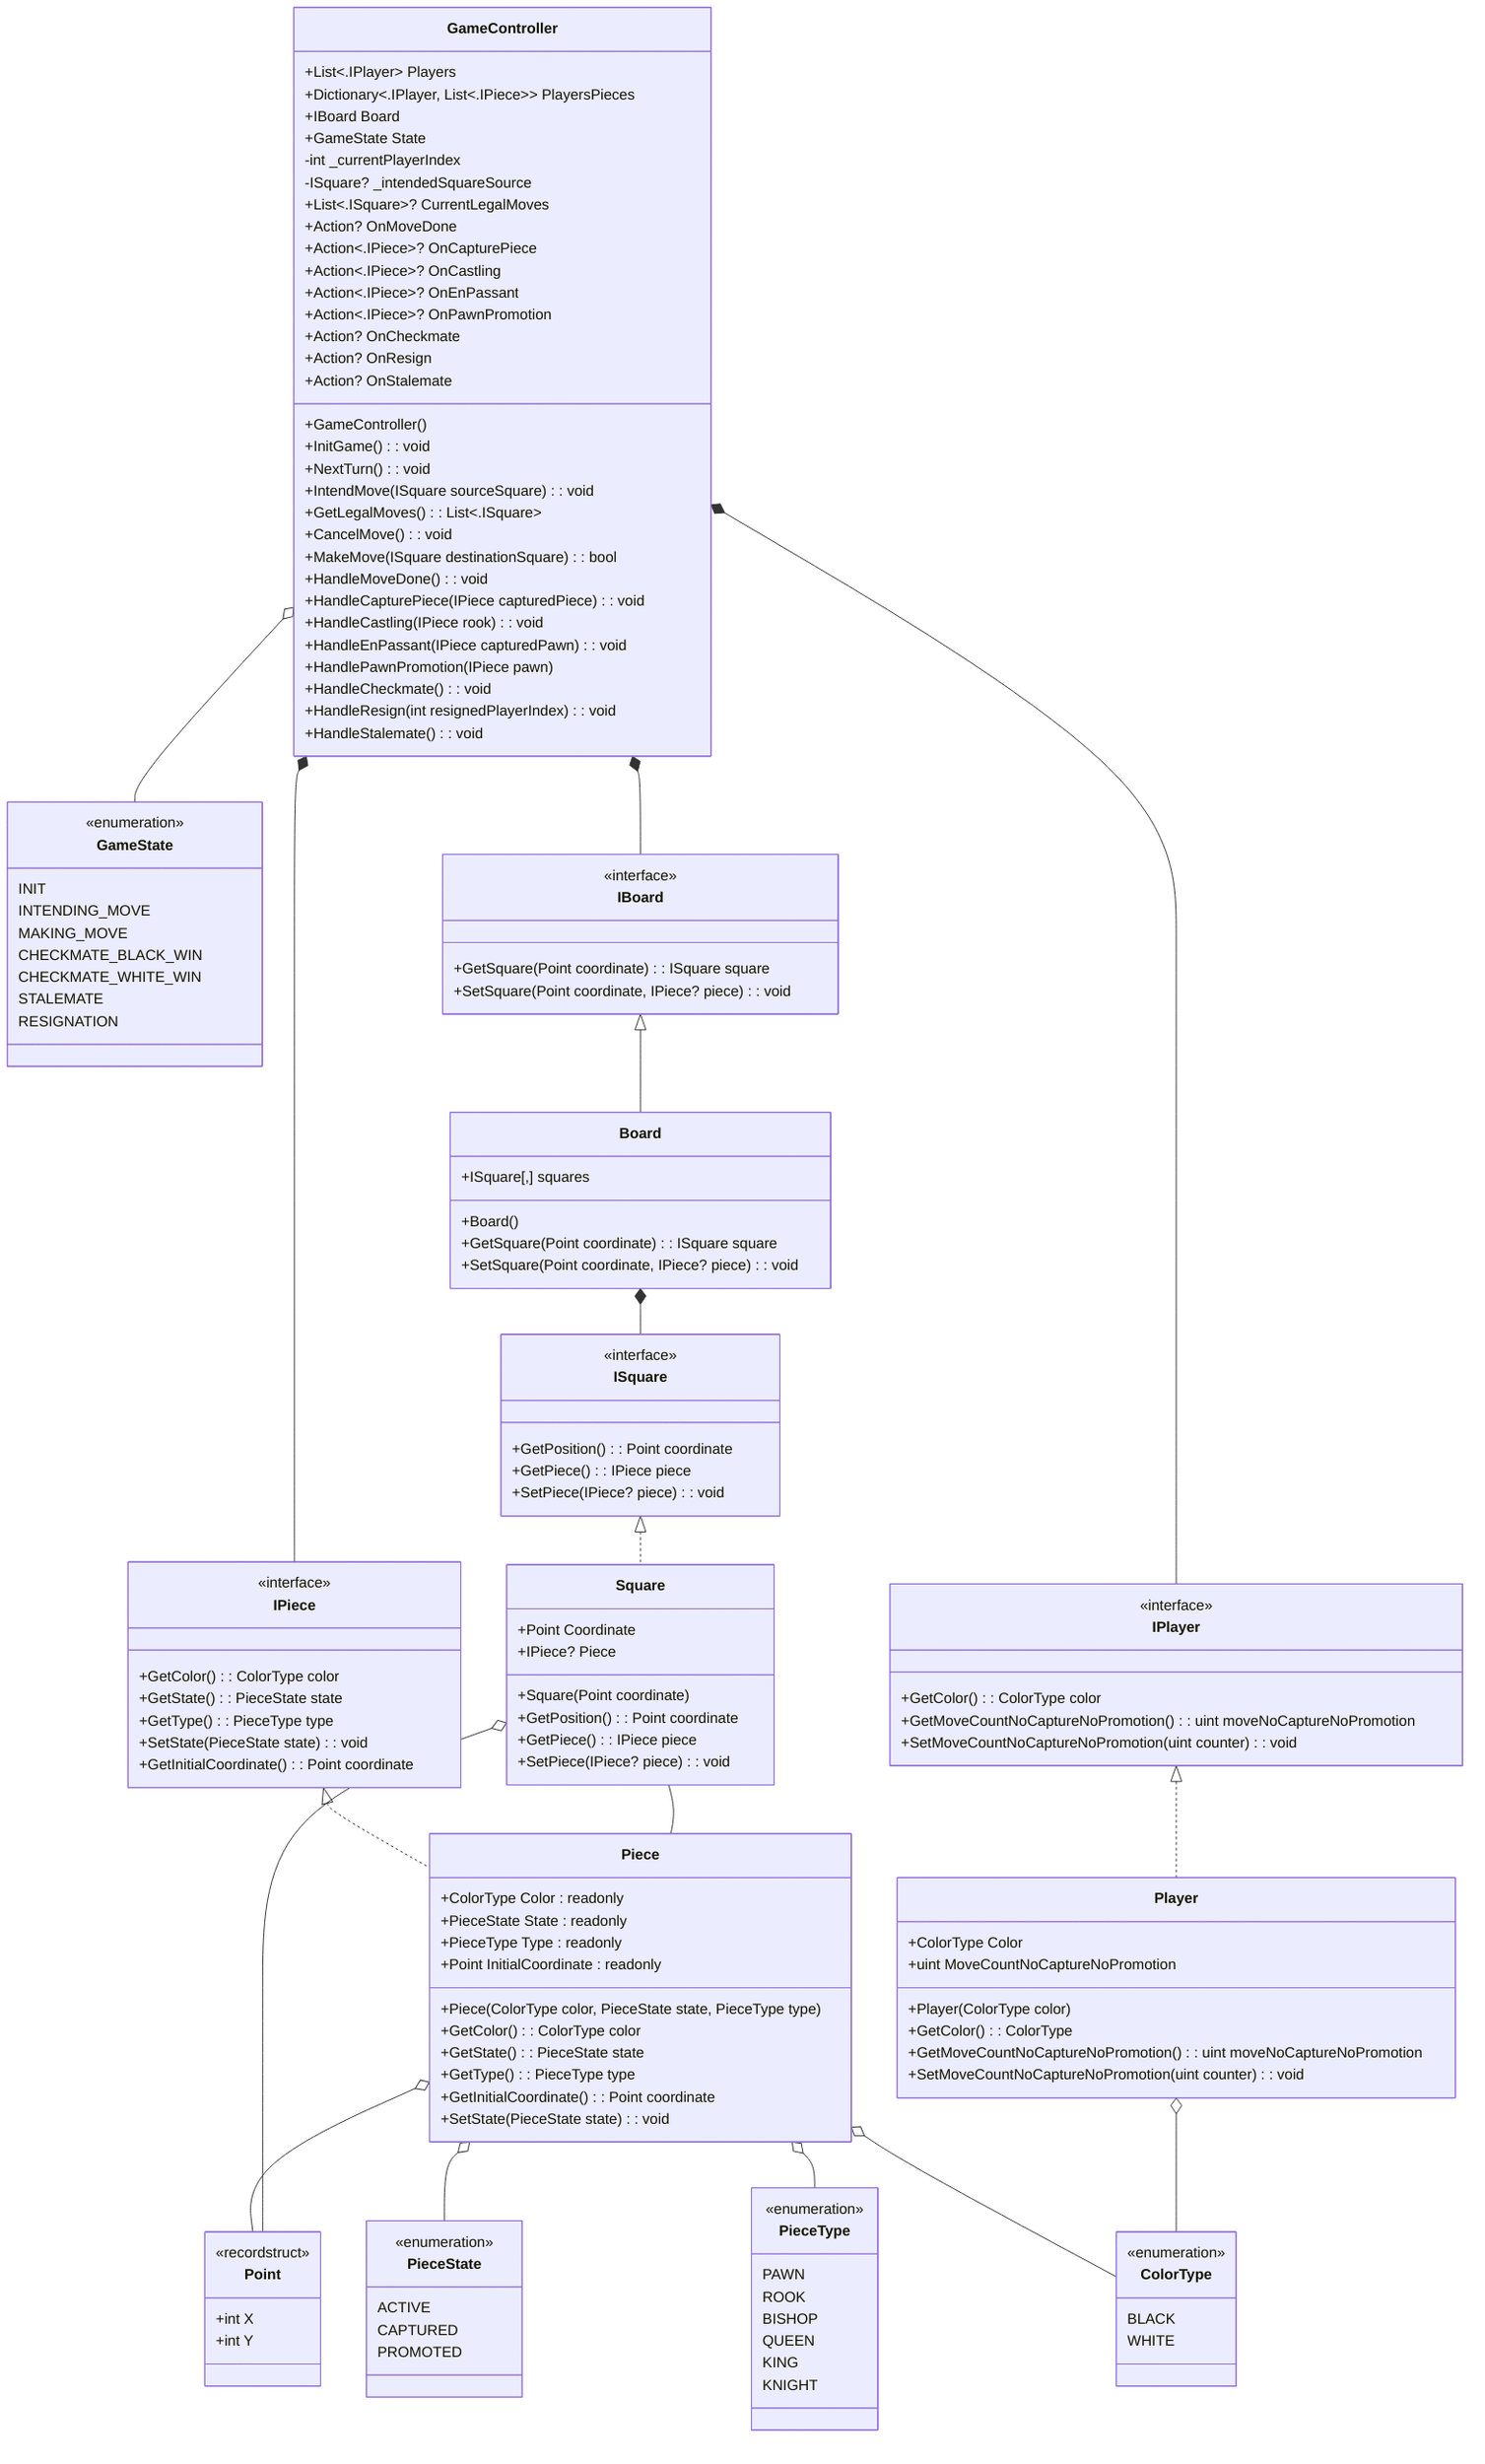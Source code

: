 classDiagram

class ColorType {
    BLACK
    WHITE
}
<<enumeration>> ColorType

class PieceState {
    ACTIVE
    CAPTURED
    PROMOTED
}
<<enumeration>> PieceState

class GameState {
    INIT
    INTENDING_MOVE
    MAKING_MOVE
    CHECKMATE_BLACK_WIN
    CHECKMATE_WHITE_WIN
    STALEMATE
    RESIGNATION
}
<<enumeration>> GameState

class PieceType {
    PAWN
    ROOK
    BISHOP
    QUEEN
    KING
    KNIGHT
}
<<enumeration>> PieceType

class Point {
    +int X
    +int Y
}
<<recordstruct>> Point

class IBoard {
    +GetSquare(Point coordinate) : ISquare square
    +SetSquare(Point coordinate, IPiece? piece) : void
}
<<interface>> IBoard

class IPiece {
    +GetColor() : ColorType color
    +GetState() : PieceState state
    +GetType() : PieceType type
    +SetState(PieceState state) : void
    +GetInitialCoordinate() : Point coordinate
}
<<interface>> IPiece

class ISquare {
    +GetPosition() : Point coordinate
    +GetPiece() : IPiece piece
    +SetPiece(IPiece? piece) : void
}
<<interface>> ISquare

class IPlayer {
    +GetColor() : ColorType color
    +GetMoveCountNoCaptureNoPromotion() : uint moveNoCaptureNoPromotion
    +SetMoveCountNoCaptureNoPromotion(uint counter) : void
}
<<interface>> IPlayer

class Player {
    +ColorType Color
    +uint MoveCountNoCaptureNoPromotion
    +Player(ColorType color)
    +GetColor() : ColorType
    +GetMoveCountNoCaptureNoPromotion() : uint moveNoCaptureNoPromotion
    +SetMoveCountNoCaptureNoPromotion(uint counter) : void
}

class GameController {
    +List<.IPlayer> Players
    +Dictionary<.IPlayer, List<.IPiece>> PlayersPieces
    +IBoard Board
    +GameState State
    -int _currentPlayerIndex
    -ISquare? _intendedSquareSource
    +List<.ISquare>? CurrentLegalMoves
    +GameController()
    +InitGame() : void
    +NextTurn() : void
    +IntendMove(ISquare sourceSquare) : void
    +GetLegalMoves() : List<.ISquare>
    +CancelMove() : void
    +MakeMove(ISquare destinationSquare) : bool
    +Action? OnMoveDone
    +HandleMoveDone() : void
    +Action<.IPiece>? OnCapturePiece
    +HandleCapturePiece(IPiece capturedPiece) : void
    +Action<.IPiece>? OnCastling
    +HandleCastling(IPiece rook) : void
    +Action<.IPiece>? OnEnPassant
    +HandleEnPassant(IPiece capturedPawn) : void
    +Action<.IPiece>? OnPawnPromotion
    +HandlePawnPromotion(IPiece pawn)
    +Action? OnCheckmate
    +Action? OnResign
    +Action? OnStalemate
    +HandleCheckmate() : void
    +HandleResign(int resignedPlayerIndex) : void
    +HandleStalemate() : void
}

class Board {
    +ISquare[,] squares
    +Board()
    +GetSquare(Point coordinate) : ISquare square
    +SetSquare(Point coordinate, IPiece? piece) : void
}

class Square {
    +Point Coordinate
    +IPiece? Piece
    +Square(Point coordinate)
    +GetPosition() : Point coordinate
    +GetPiece() : IPiece piece
    +SetPiece(IPiece? piece) : void
}

class Piece {
    +ColorType Color : readonly
    +PieceState State : readonly
    +PieceType Type : readonly
    +Point InitialCoordinate : readonly
    +Piece(ColorType color, PieceState state, PieceType type)
    +GetColor() : ColorType color
    +GetState() : PieceState state
    +GetType() : PieceType type
    +GetInitialCoordinate() : Point coordinate
    +SetState(PieceState state) : void
}

Board *-- ISquare
GameController *-- IPiece
GameController *-- IBoard
GameController *-- IPlayer
GameController o-- GameState
IBoard <|-- Board
IPiece <|.. Piece
ISquare <|.. Square
IPlayer <|.. Player
Piece o-- Point
Piece o-- PieceState
Piece o-- PieceType
Piece o-- ColorType
Player o-- ColorType
Square -- Piece
Square o-- Point